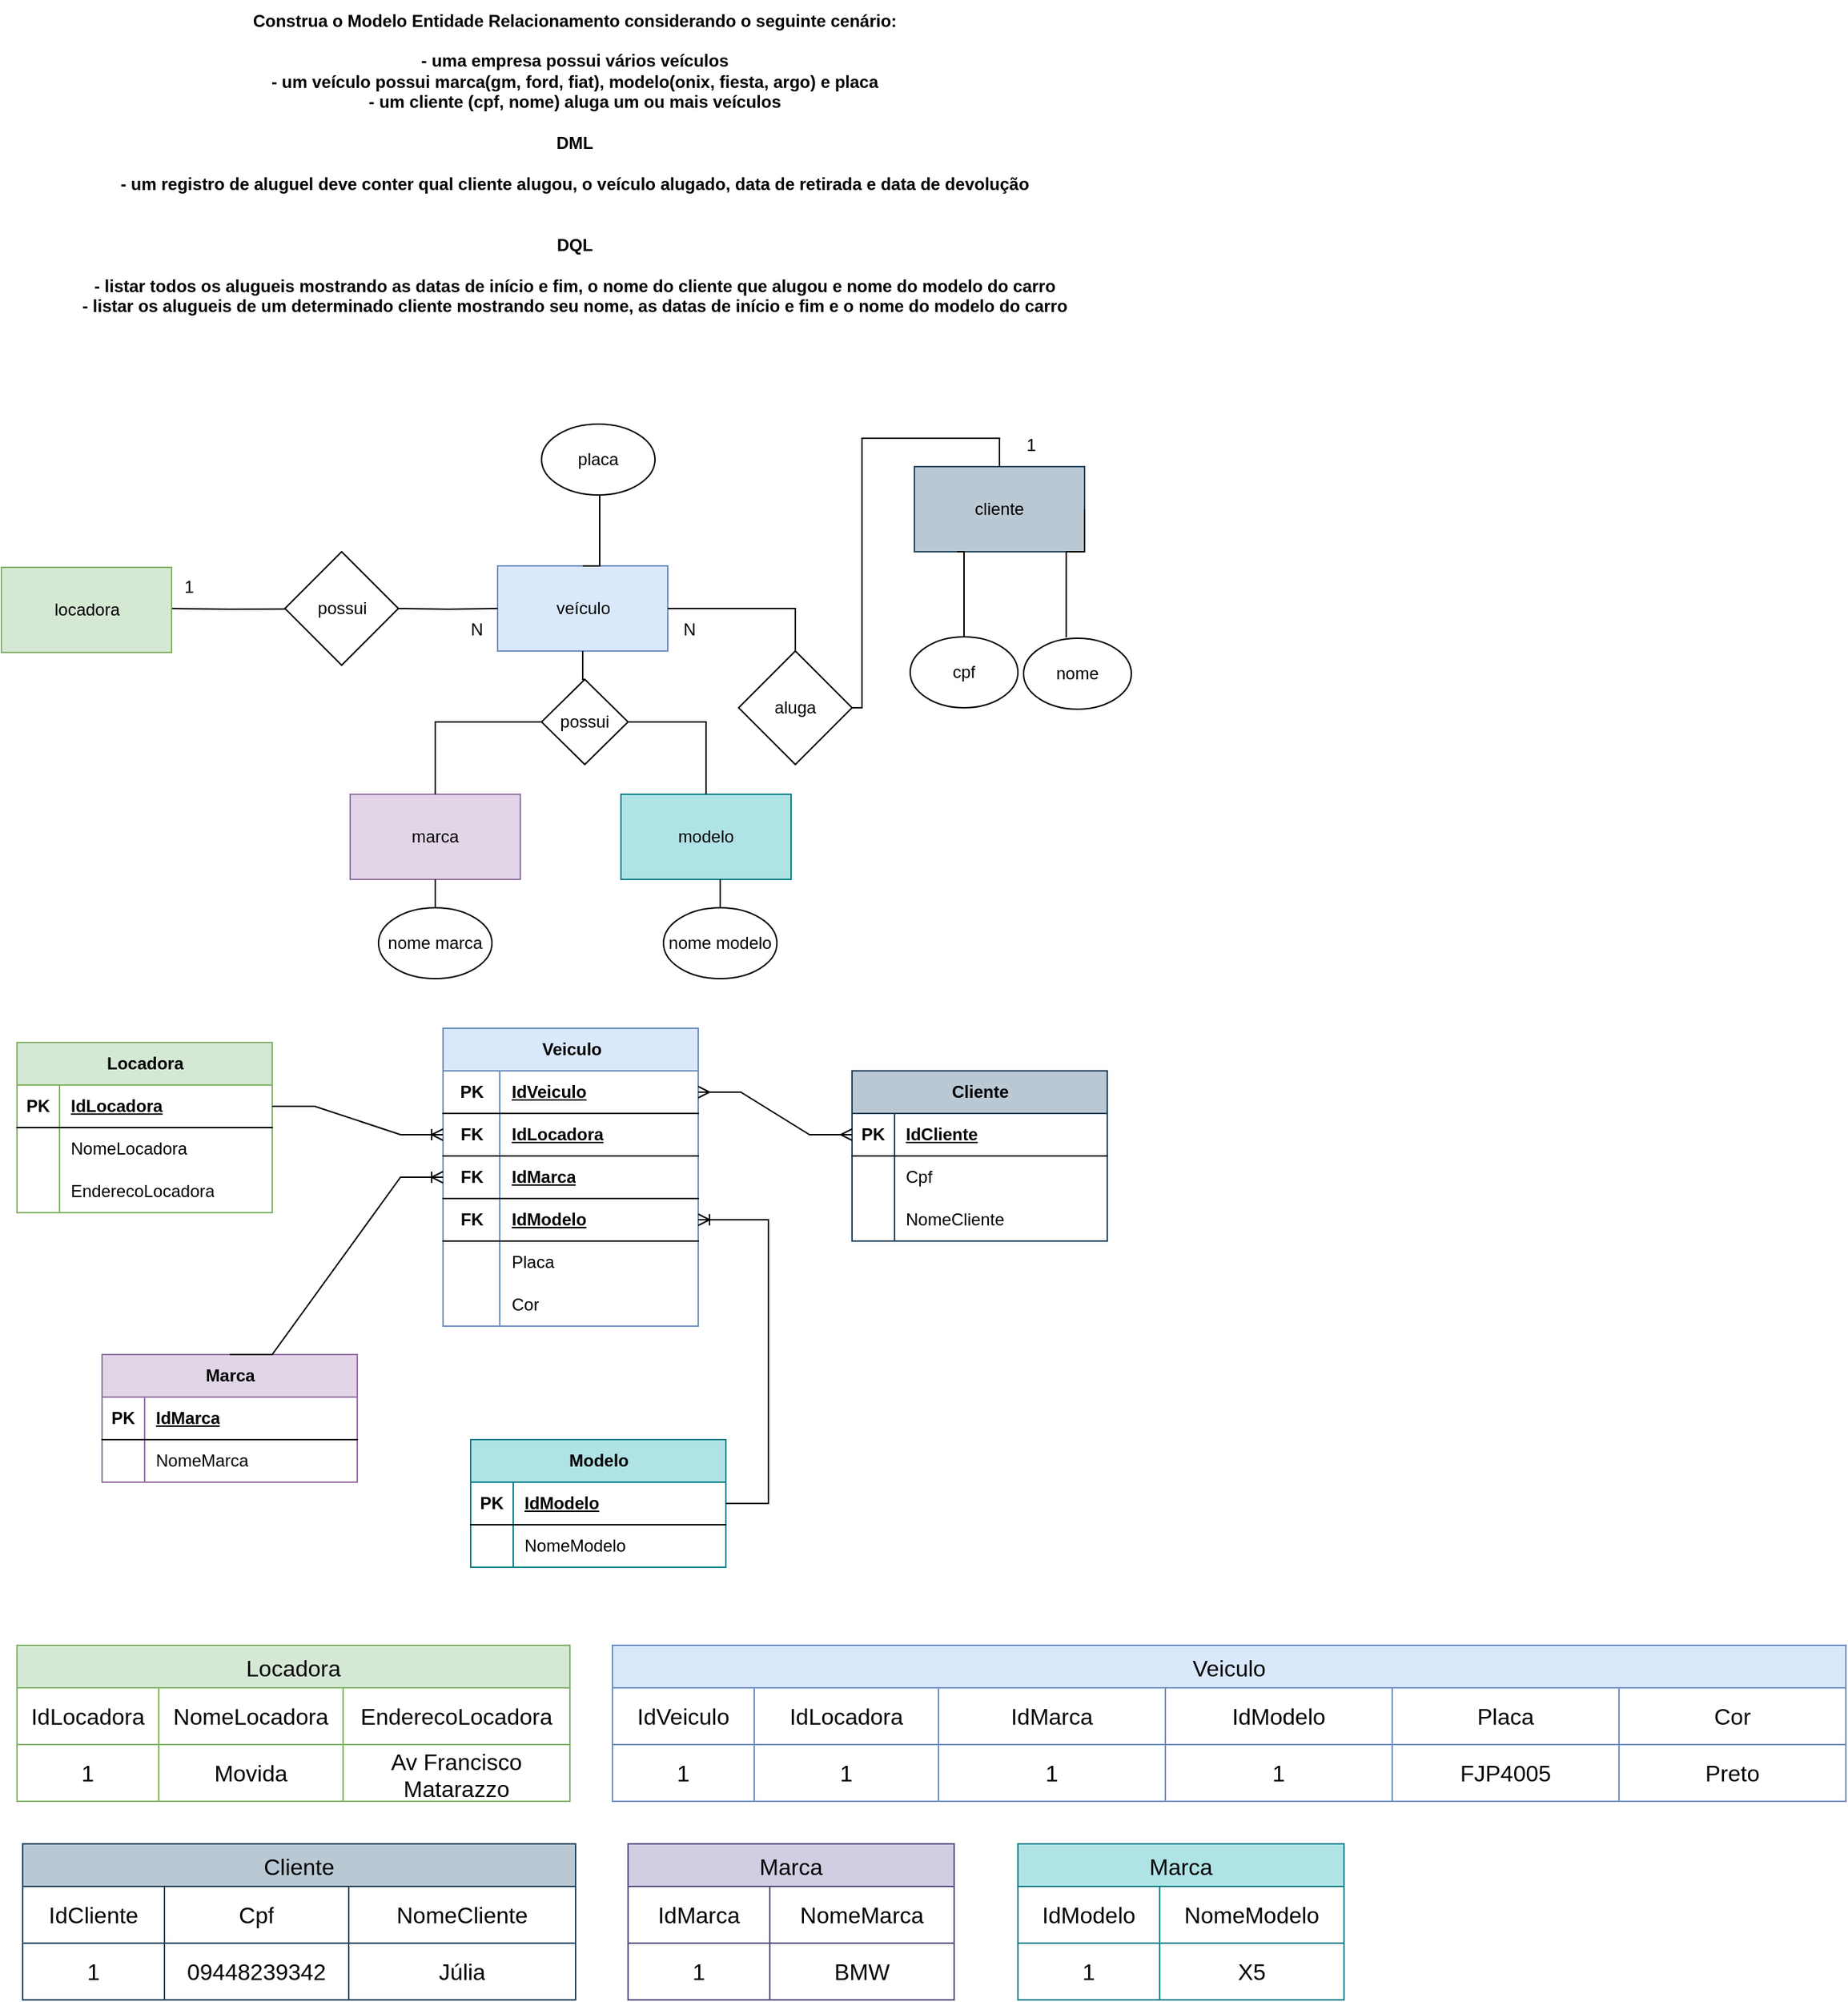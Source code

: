 <mxfile version="21.6.5" type="device">
  <diagram name="Página-1" id="32gP1rwj8Ow81AT_pFUl">
    <mxGraphModel dx="3000" dy="1751" grid="1" gridSize="10" guides="1" tooltips="1" connect="1" arrows="1" fold="1" page="1" pageScale="1" pageWidth="827" pageHeight="1169" math="0" shadow="0">
      <root>
        <mxCell id="0" />
        <mxCell id="1" parent="0" />
        <mxCell id="RTwn7rUxL_76YXAE0_zD-1" value="&lt;div&gt;&lt;b&gt;Construa o Modelo Entidade Relacionamento considerando o seguinte cenário:&lt;/b&gt;&lt;/div&gt;&lt;div&gt;&lt;b&gt;&lt;br&gt;&lt;/b&gt;&lt;/div&gt;&lt;div&gt;&lt;b&gt;- uma empresa possui vários veículos&lt;/b&gt;&lt;/div&gt;&lt;div&gt;&lt;b&gt;- um veículo possui marca(gm, ford, fiat), modelo(onix, fiesta, argo) e placa&lt;/b&gt;&lt;/div&gt;&lt;div&gt;&lt;b&gt;- um cliente (cpf, nome) aluga um ou mais veículos&lt;/b&gt;&lt;/div&gt;&lt;div&gt;&lt;b&gt;&lt;br&gt;&lt;/b&gt;&lt;/div&gt;&lt;div&gt;&lt;b&gt;DML&lt;/b&gt;&lt;/div&gt;&lt;div&gt;&lt;b&gt;&lt;br&gt;&lt;/b&gt;&lt;/div&gt;&lt;div&gt;&lt;b&gt;- um registro de aluguel deve conter qual cliente alugou, o veículo alugado, data de retirada e data de devolução&lt;/b&gt;&lt;/div&gt;&lt;div&gt;&lt;b&gt;&lt;br&gt;&lt;/b&gt;&lt;/div&gt;&lt;div&gt;&lt;b&gt;&lt;br&gt;&lt;/b&gt;&lt;/div&gt;&lt;div&gt;&lt;b&gt;DQL&lt;/b&gt;&lt;/div&gt;&lt;div&gt;&lt;b&gt;&lt;br&gt;&lt;/b&gt;&lt;/div&gt;&lt;div&gt;&lt;b&gt;- listar todos os alugueis mostrando as datas de início e fim, o nome do cliente que alugou e nome do modelo do carro&lt;/b&gt;&lt;/div&gt;&lt;div&gt;&lt;b&gt;- listar os alugueis de um determinado cliente mostrando seu nome, as datas de início e fim e o nome do modelo do carro&lt;/b&gt;&lt;/div&gt;" style="text;html=1;align=center;verticalAlign=middle;resizable=0;points=[];autosize=1;strokeColor=none;fillColor=none;" parent="1" vertex="1">
          <mxGeometry x="53" y="25" width="720" height="230" as="geometry" />
        </mxCell>
        <mxCell id="RTwn7rUxL_76YXAE0_zD-7" value="" style="group;fillColor=#1ba1e2;fontColor=#ffffff;strokeColor=#006EAF;" parent="1" vertex="1" connectable="0">
          <mxGeometry x="9" y="425" width="120" height="60" as="geometry" />
        </mxCell>
        <mxCell id="RTwn7rUxL_76YXAE0_zD-19" style="edgeStyle=orthogonalEdgeStyle;rounded=0;orthogonalLoop=1;jettySize=auto;html=1;exitX=1;exitY=0.5;exitDx=0;exitDy=0;endArrow=none;endFill=0;" parent="RTwn7rUxL_76YXAE0_zD-7" edge="1">
          <mxGeometry relative="1" as="geometry">
            <mxPoint x="200" y="29.353" as="targetPoint" />
            <mxPoint x="120" y="29.0" as="sourcePoint" />
          </mxGeometry>
        </mxCell>
        <mxCell id="RTwn7rUxL_76YXAE0_zD-2" value="" style="rounded=0;whiteSpace=wrap;html=1;fillColor=#d5e8d4;strokeColor=#82b366;" parent="RTwn7rUxL_76YXAE0_zD-7" vertex="1">
          <mxGeometry width="120" height="60" as="geometry" />
        </mxCell>
        <mxCell id="RTwn7rUxL_76YXAE0_zD-3" value="locadora" style="text;html=1;align=center;verticalAlign=middle;resizable=0;points=[];autosize=1;strokeColor=none;fillColor=none;" parent="RTwn7rUxL_76YXAE0_zD-7" vertex="1">
          <mxGeometry x="25" y="15" width="70" height="30" as="geometry" />
        </mxCell>
        <mxCell id="RTwn7rUxL_76YXAE0_zD-8" value="" style="group" parent="1" vertex="1" connectable="0">
          <mxGeometry x="209" y="414" width="80" height="80" as="geometry" />
        </mxCell>
        <mxCell id="RTwn7rUxL_76YXAE0_zD-5" value="" style="rhombus;whiteSpace=wrap;html=1;" parent="RTwn7rUxL_76YXAE0_zD-8" vertex="1">
          <mxGeometry width="80" height="80" as="geometry" />
        </mxCell>
        <mxCell id="RTwn7rUxL_76YXAE0_zD-6" value="possui" style="text;html=1;align=center;verticalAlign=middle;resizable=0;points=[];autosize=1;strokeColor=none;fillColor=none;" parent="RTwn7rUxL_76YXAE0_zD-8" vertex="1">
          <mxGeometry x="10" y="25" width="60" height="30" as="geometry" />
        </mxCell>
        <mxCell id="RTwn7rUxL_76YXAE0_zD-11" value="" style="group;fillColor=#dae8fc;strokeColor=#6c8ebf;" parent="1" vertex="1" connectable="0">
          <mxGeometry x="359" y="424" width="120" height="60" as="geometry" />
        </mxCell>
        <mxCell id="RTwn7rUxL_76YXAE0_zD-9" value="" style="rounded=0;whiteSpace=wrap;html=1;fillColor=#dae8fc;strokeColor=#6c8ebf;" parent="RTwn7rUxL_76YXAE0_zD-11" vertex="1">
          <mxGeometry width="120" height="60" as="geometry" />
        </mxCell>
        <mxCell id="RTwn7rUxL_76YXAE0_zD-10" value="veículo" style="text;html=1;align=center;verticalAlign=middle;resizable=0;points=[];autosize=1;strokeColor=none;fillColor=none;" parent="RTwn7rUxL_76YXAE0_zD-11" vertex="1">
          <mxGeometry x="30" y="15" width="60" height="30" as="geometry" />
        </mxCell>
        <mxCell id="RTwn7rUxL_76YXAE0_zD-14" value="placa" style="ellipse;whiteSpace=wrap;html=1;" parent="1" vertex="1">
          <mxGeometry x="390" y="324" width="80" height="50" as="geometry" />
        </mxCell>
        <mxCell id="RTwn7rUxL_76YXAE0_zD-17" style="edgeStyle=orthogonalEdgeStyle;rounded=0;orthogonalLoop=1;jettySize=auto;html=1;entryX=0.5;entryY=1;entryDx=0;entryDy=0;endArrow=none;endFill=0;" parent="1" edge="1">
          <mxGeometry relative="1" as="geometry">
            <mxPoint x="419" y="424" as="sourcePoint" />
            <Array as="points">
              <mxPoint x="419" y="424" />
              <mxPoint x="431" y="424" />
            </Array>
            <mxPoint x="431" y="374" as="targetPoint" />
          </mxGeometry>
        </mxCell>
        <mxCell id="RTwn7rUxL_76YXAE0_zD-20" style="edgeStyle=orthogonalEdgeStyle;rounded=0;orthogonalLoop=1;jettySize=auto;html=1;entryX=0;entryY=0.5;entryDx=0;entryDy=0;endArrow=none;endFill=0;" parent="1" target="RTwn7rUxL_76YXAE0_zD-9" edge="1">
          <mxGeometry relative="1" as="geometry">
            <mxPoint x="289" y="454" as="sourcePoint" />
          </mxGeometry>
        </mxCell>
        <mxCell id="RTwn7rUxL_76YXAE0_zD-30" style="edgeStyle=orthogonalEdgeStyle;rounded=0;orthogonalLoop=1;jettySize=auto;html=1;exitX=0.5;exitY=0;exitDx=0;exitDy=0;entryX=1;entryY=0.5;entryDx=0;entryDy=0;endArrow=none;endFill=0;" parent="1" source="RTwn7rUxL_76YXAE0_zD-24" target="RTwn7rUxL_76YXAE0_zD-25" edge="1">
          <mxGeometry relative="1" as="geometry">
            <Array as="points">
              <mxPoint x="713" y="334" />
              <mxPoint x="616" y="334" />
              <mxPoint x="616" y="524" />
            </Array>
          </mxGeometry>
        </mxCell>
        <mxCell id="RTwn7rUxL_76YXAE0_zD-24" value="cliente" style="rounded=0;whiteSpace=wrap;html=1;fillColor=#bac8d3;strokeColor=#23445d;" parent="1" vertex="1">
          <mxGeometry x="653" y="354" width="120" height="60" as="geometry" />
        </mxCell>
        <mxCell id="RTwn7rUxL_76YXAE0_zD-31" style="edgeStyle=orthogonalEdgeStyle;rounded=0;orthogonalLoop=1;jettySize=auto;html=1;entryX=1;entryY=0.5;entryDx=0;entryDy=0;endArrow=none;endFill=0;" parent="1" source="RTwn7rUxL_76YXAE0_zD-25" target="RTwn7rUxL_76YXAE0_zD-9" edge="1">
          <mxGeometry relative="1" as="geometry">
            <Array as="points">
              <mxPoint x="569" y="454" />
            </Array>
          </mxGeometry>
        </mxCell>
        <mxCell id="RTwn7rUxL_76YXAE0_zD-25" value="aluga" style="rhombus;whiteSpace=wrap;html=1;" parent="1" vertex="1">
          <mxGeometry x="529" y="484" width="80" height="80" as="geometry" />
        </mxCell>
        <mxCell id="RTwn7rUxL_76YXAE0_zD-28" style="edgeStyle=orthogonalEdgeStyle;rounded=0;orthogonalLoop=1;jettySize=auto;html=1;exitX=0.5;exitY=0;exitDx=0;exitDy=0;entryX=0.25;entryY=1;entryDx=0;entryDy=0;endArrow=none;endFill=0;" parent="1" source="RTwn7rUxL_76YXAE0_zD-26" target="RTwn7rUxL_76YXAE0_zD-24" edge="1">
          <mxGeometry relative="1" as="geometry">
            <Array as="points">
              <mxPoint x="688" y="414" />
            </Array>
          </mxGeometry>
        </mxCell>
        <mxCell id="RTwn7rUxL_76YXAE0_zD-26" value="cpf" style="ellipse;whiteSpace=wrap;html=1;" parent="1" vertex="1">
          <mxGeometry x="650" y="474" width="76" height="50" as="geometry" />
        </mxCell>
        <mxCell id="RTwn7rUxL_76YXAE0_zD-29" style="edgeStyle=orthogonalEdgeStyle;rounded=0;orthogonalLoop=1;jettySize=auto;html=1;entryX=1;entryY=0.5;entryDx=0;entryDy=0;endArrow=none;endFill=0;" parent="1" target="RTwn7rUxL_76YXAE0_zD-24" edge="1">
          <mxGeometry relative="1" as="geometry">
            <Array as="points">
              <mxPoint x="760" y="414" />
              <mxPoint x="773" y="414" />
            </Array>
            <mxPoint x="760.091" y="474.547" as="sourcePoint" />
          </mxGeometry>
        </mxCell>
        <mxCell id="RTwn7rUxL_76YXAE0_zD-27" value="nome" style="ellipse;whiteSpace=wrap;html=1;" parent="1" vertex="1">
          <mxGeometry x="730" y="475" width="76" height="50" as="geometry" />
        </mxCell>
        <mxCell id="RTwn7rUxL_76YXAE0_zD-32" value="1" style="text;html=1;align=center;verticalAlign=middle;resizable=0;points=[];autosize=1;strokeColor=none;fillColor=none;" parent="1" vertex="1">
          <mxGeometry x="126" y="424" width="30" height="30" as="geometry" />
        </mxCell>
        <mxCell id="RTwn7rUxL_76YXAE0_zD-33" value="N" style="text;html=1;align=center;verticalAlign=middle;resizable=0;points=[];autosize=1;strokeColor=none;fillColor=none;" parent="1" vertex="1">
          <mxGeometry x="329" y="454" width="30" height="30" as="geometry" />
        </mxCell>
        <mxCell id="RTwn7rUxL_76YXAE0_zD-34" value="N" style="text;html=1;align=center;verticalAlign=middle;resizable=0;points=[];autosize=1;strokeColor=none;fillColor=none;" parent="1" vertex="1">
          <mxGeometry x="479" y="454" width="30" height="30" as="geometry" />
        </mxCell>
        <mxCell id="RTwn7rUxL_76YXAE0_zD-35" value="1" style="text;html=1;align=center;verticalAlign=middle;resizable=0;points=[];autosize=1;strokeColor=none;fillColor=none;" parent="1" vertex="1">
          <mxGeometry x="720" y="324" width="30" height="30" as="geometry" />
        </mxCell>
        <mxCell id="YasK0nrGq2vCX-96jS8V-7" value="" style="group" parent="1" vertex="1" connectable="0">
          <mxGeometry x="255" y="585" width="311" height="130" as="geometry" />
        </mxCell>
        <mxCell id="YasK0nrGq2vCX-96jS8V-1" value="marca" style="rounded=0;whiteSpace=wrap;html=1;fillColor=#e1d5e7;strokeColor=#9673a6;" parent="YasK0nrGq2vCX-96jS8V-7" vertex="1">
          <mxGeometry width="120" height="60" as="geometry" />
        </mxCell>
        <mxCell id="YasK0nrGq2vCX-96jS8V-2" value="modelo" style="rounded=0;whiteSpace=wrap;html=1;fillColor=#b0e3e6;strokeColor=#0e8088;" parent="YasK0nrGq2vCX-96jS8V-7" vertex="1">
          <mxGeometry x="191" width="120" height="60" as="geometry" />
        </mxCell>
        <mxCell id="YasK0nrGq2vCX-96jS8V-5" style="edgeStyle=orthogonalEdgeStyle;rounded=0;orthogonalLoop=1;jettySize=auto;html=1;exitX=0.5;exitY=0;exitDx=0;exitDy=0;entryX=0.5;entryY=1;entryDx=0;entryDy=0;endArrow=none;endFill=0;" parent="YasK0nrGq2vCX-96jS8V-7" source="YasK0nrGq2vCX-96jS8V-3" target="YasK0nrGq2vCX-96jS8V-1" edge="1">
          <mxGeometry relative="1" as="geometry" />
        </mxCell>
        <mxCell id="YasK0nrGq2vCX-96jS8V-3" value="nome marca" style="ellipse;whiteSpace=wrap;html=1;" parent="YasK0nrGq2vCX-96jS8V-7" vertex="1">
          <mxGeometry x="20" y="80" width="80" height="50" as="geometry" />
        </mxCell>
        <mxCell id="YasK0nrGq2vCX-96jS8V-6" style="edgeStyle=orthogonalEdgeStyle;rounded=0;orthogonalLoop=1;jettySize=auto;html=1;exitX=0.5;exitY=0;exitDx=0;exitDy=0;endArrow=none;endFill=0;" parent="YasK0nrGq2vCX-96jS8V-7" source="YasK0nrGq2vCX-96jS8V-4" edge="1">
          <mxGeometry relative="1" as="geometry">
            <mxPoint x="261" y="60" as="targetPoint" />
          </mxGeometry>
        </mxCell>
        <mxCell id="YasK0nrGq2vCX-96jS8V-4" value="nome modelo" style="ellipse;whiteSpace=wrap;html=1;" parent="YasK0nrGq2vCX-96jS8V-7" vertex="1">
          <mxGeometry x="221" y="80" width="80" height="50" as="geometry" />
        </mxCell>
        <mxCell id="YasK0nrGq2vCX-96jS8V-11" style="edgeStyle=orthogonalEdgeStyle;rounded=0;orthogonalLoop=1;jettySize=auto;html=1;exitX=0.5;exitY=0;exitDx=0;exitDy=0;entryX=0.5;entryY=1;entryDx=0;entryDy=0;endArrow=none;endFill=0;" parent="1" source="YasK0nrGq2vCX-96jS8V-8" target="RTwn7rUxL_76YXAE0_zD-9" edge="1">
          <mxGeometry relative="1" as="geometry" />
        </mxCell>
        <mxCell id="YasK0nrGq2vCX-96jS8V-8" value="possui" style="rhombus;whiteSpace=wrap;html=1;" parent="1" vertex="1">
          <mxGeometry x="390" y="504" width="61" height="60" as="geometry" />
        </mxCell>
        <mxCell id="YasK0nrGq2vCX-96jS8V-9" style="edgeStyle=orthogonalEdgeStyle;rounded=0;orthogonalLoop=1;jettySize=auto;html=1;exitX=0.5;exitY=0;exitDx=0;exitDy=0;entryX=0;entryY=0.5;entryDx=0;entryDy=0;endArrow=none;endFill=0;" parent="1" source="YasK0nrGq2vCX-96jS8V-1" target="YasK0nrGq2vCX-96jS8V-8" edge="1">
          <mxGeometry relative="1" as="geometry" />
        </mxCell>
        <mxCell id="YasK0nrGq2vCX-96jS8V-10" style="edgeStyle=orthogonalEdgeStyle;rounded=0;orthogonalLoop=1;jettySize=auto;html=1;exitX=0.5;exitY=0;exitDx=0;exitDy=0;entryX=1;entryY=0.5;entryDx=0;entryDy=0;endArrow=none;endFill=0;" parent="1" source="YasK0nrGq2vCX-96jS8V-2" target="YasK0nrGq2vCX-96jS8V-8" edge="1">
          <mxGeometry relative="1" as="geometry" />
        </mxCell>
        <mxCell id="r-pdSJjvlhiGzhGmr560-27" value="Locadora" style="shape=table;startSize=30;container=1;collapsible=1;childLayout=tableLayout;fixedRows=1;rowLines=0;fontStyle=1;align=center;resizeLast=1;html=1;fillColor=#d5e8d4;strokeColor=#82b366;" parent="1" vertex="1">
          <mxGeometry x="20" y="760" width="180" height="120" as="geometry" />
        </mxCell>
        <mxCell id="r-pdSJjvlhiGzhGmr560-28" value="" style="shape=tableRow;horizontal=0;startSize=0;swimlaneHead=0;swimlaneBody=0;fillColor=none;collapsible=0;dropTarget=0;points=[[0,0.5],[1,0.5]];portConstraint=eastwest;top=0;left=0;right=0;bottom=1;" parent="r-pdSJjvlhiGzhGmr560-27" vertex="1">
          <mxGeometry y="30" width="180" height="30" as="geometry" />
        </mxCell>
        <mxCell id="r-pdSJjvlhiGzhGmr560-29" value="PK" style="shape=partialRectangle;connectable=0;fillColor=none;top=0;left=0;bottom=0;right=0;fontStyle=1;overflow=hidden;whiteSpace=wrap;html=1;" parent="r-pdSJjvlhiGzhGmr560-28" vertex="1">
          <mxGeometry width="30" height="30" as="geometry">
            <mxRectangle width="30" height="30" as="alternateBounds" />
          </mxGeometry>
        </mxCell>
        <mxCell id="r-pdSJjvlhiGzhGmr560-30" value="IdLocadora" style="shape=partialRectangle;connectable=0;fillColor=none;top=0;left=0;bottom=0;right=0;align=left;spacingLeft=6;fontStyle=5;overflow=hidden;whiteSpace=wrap;html=1;" parent="r-pdSJjvlhiGzhGmr560-28" vertex="1">
          <mxGeometry x="30" width="150" height="30" as="geometry">
            <mxRectangle width="150" height="30" as="alternateBounds" />
          </mxGeometry>
        </mxCell>
        <mxCell id="r-pdSJjvlhiGzhGmr560-31" value="" style="shape=tableRow;horizontal=0;startSize=0;swimlaneHead=0;swimlaneBody=0;fillColor=none;collapsible=0;dropTarget=0;points=[[0,0.5],[1,0.5]];portConstraint=eastwest;top=0;left=0;right=0;bottom=0;" parent="r-pdSJjvlhiGzhGmr560-27" vertex="1">
          <mxGeometry y="60" width="180" height="30" as="geometry" />
        </mxCell>
        <mxCell id="r-pdSJjvlhiGzhGmr560-32" value="" style="shape=partialRectangle;connectable=0;fillColor=none;top=0;left=0;bottom=0;right=0;editable=1;overflow=hidden;whiteSpace=wrap;html=1;" parent="r-pdSJjvlhiGzhGmr560-31" vertex="1">
          <mxGeometry width="30" height="30" as="geometry">
            <mxRectangle width="30" height="30" as="alternateBounds" />
          </mxGeometry>
        </mxCell>
        <mxCell id="r-pdSJjvlhiGzhGmr560-33" value="NomeLocadora" style="shape=partialRectangle;connectable=0;fillColor=none;top=0;left=0;bottom=0;right=0;align=left;spacingLeft=6;overflow=hidden;whiteSpace=wrap;html=1;" parent="r-pdSJjvlhiGzhGmr560-31" vertex="1">
          <mxGeometry x="30" width="150" height="30" as="geometry">
            <mxRectangle width="150" height="30" as="alternateBounds" />
          </mxGeometry>
        </mxCell>
        <mxCell id="r-pdSJjvlhiGzhGmr560-34" value="" style="shape=tableRow;horizontal=0;startSize=0;swimlaneHead=0;swimlaneBody=0;fillColor=none;collapsible=0;dropTarget=0;points=[[0,0.5],[1,0.5]];portConstraint=eastwest;top=0;left=0;right=0;bottom=0;" parent="r-pdSJjvlhiGzhGmr560-27" vertex="1">
          <mxGeometry y="90" width="180" height="30" as="geometry" />
        </mxCell>
        <mxCell id="r-pdSJjvlhiGzhGmr560-35" value="" style="shape=partialRectangle;connectable=0;fillColor=none;top=0;left=0;bottom=0;right=0;editable=1;overflow=hidden;whiteSpace=wrap;html=1;" parent="r-pdSJjvlhiGzhGmr560-34" vertex="1">
          <mxGeometry width="30" height="30" as="geometry">
            <mxRectangle width="30" height="30" as="alternateBounds" />
          </mxGeometry>
        </mxCell>
        <mxCell id="r-pdSJjvlhiGzhGmr560-36" value="EnderecoLocadora" style="shape=partialRectangle;connectable=0;fillColor=none;top=0;left=0;bottom=0;right=0;align=left;spacingLeft=6;overflow=hidden;whiteSpace=wrap;html=1;" parent="r-pdSJjvlhiGzhGmr560-34" vertex="1">
          <mxGeometry x="30" width="150" height="30" as="geometry">
            <mxRectangle width="150" height="30" as="alternateBounds" />
          </mxGeometry>
        </mxCell>
        <mxCell id="r-pdSJjvlhiGzhGmr560-40" value="Veiculo" style="shape=table;startSize=30;container=1;collapsible=1;childLayout=tableLayout;fixedRows=1;rowLines=0;fontStyle=1;align=center;resizeLast=1;html=1;fillColor=#dae8fc;strokeColor=#6c8ebf;" parent="1" vertex="1">
          <mxGeometry x="320.5" y="750" width="180" height="210" as="geometry" />
        </mxCell>
        <mxCell id="r-pdSJjvlhiGzhGmr560-41" value="" style="shape=tableRow;horizontal=0;startSize=0;swimlaneHead=0;swimlaneBody=0;fillColor=none;collapsible=0;dropTarget=0;points=[[0,0.5],[1,0.5]];portConstraint=eastwest;top=0;left=0;right=0;bottom=1;" parent="r-pdSJjvlhiGzhGmr560-40" vertex="1">
          <mxGeometry y="30" width="180" height="30" as="geometry" />
        </mxCell>
        <mxCell id="r-pdSJjvlhiGzhGmr560-42" value="PK" style="shape=partialRectangle;connectable=0;fillColor=none;top=0;left=0;bottom=0;right=0;fontStyle=1;overflow=hidden;whiteSpace=wrap;html=1;" parent="r-pdSJjvlhiGzhGmr560-41" vertex="1">
          <mxGeometry width="40" height="30" as="geometry">
            <mxRectangle width="40" height="30" as="alternateBounds" />
          </mxGeometry>
        </mxCell>
        <mxCell id="r-pdSJjvlhiGzhGmr560-43" value="IdVeiculo" style="shape=partialRectangle;connectable=0;fillColor=none;top=0;left=0;bottom=0;right=0;align=left;spacingLeft=6;fontStyle=5;overflow=hidden;whiteSpace=wrap;html=1;" parent="r-pdSJjvlhiGzhGmr560-41" vertex="1">
          <mxGeometry x="40" width="140" height="30" as="geometry">
            <mxRectangle width="140" height="30" as="alternateBounds" />
          </mxGeometry>
        </mxCell>
        <mxCell id="r-pdSJjvlhiGzhGmr560-57" style="shape=tableRow;horizontal=0;startSize=0;swimlaneHead=0;swimlaneBody=0;fillColor=none;collapsible=0;dropTarget=0;points=[[0,0.5],[1,0.5]];portConstraint=eastwest;top=0;left=0;right=0;bottom=1;" parent="r-pdSJjvlhiGzhGmr560-40" vertex="1">
          <mxGeometry y="60" width="180" height="30" as="geometry" />
        </mxCell>
        <mxCell id="r-pdSJjvlhiGzhGmr560-58" value="FK" style="shape=partialRectangle;connectable=0;fillColor=none;top=0;left=0;bottom=0;right=0;fontStyle=1;overflow=hidden;whiteSpace=wrap;html=1;" parent="r-pdSJjvlhiGzhGmr560-57" vertex="1">
          <mxGeometry width="40" height="30" as="geometry">
            <mxRectangle width="40" height="30" as="alternateBounds" />
          </mxGeometry>
        </mxCell>
        <mxCell id="r-pdSJjvlhiGzhGmr560-59" value="IdLocadora" style="shape=partialRectangle;connectable=0;fillColor=none;top=0;left=0;bottom=0;right=0;align=left;spacingLeft=6;fontStyle=5;overflow=hidden;whiteSpace=wrap;html=1;" parent="r-pdSJjvlhiGzhGmr560-57" vertex="1">
          <mxGeometry x="40" width="140" height="30" as="geometry">
            <mxRectangle width="140" height="30" as="alternateBounds" />
          </mxGeometry>
        </mxCell>
        <mxCell id="r-pdSJjvlhiGzhGmr560-105" style="shape=tableRow;horizontal=0;startSize=0;swimlaneHead=0;swimlaneBody=0;fillColor=none;collapsible=0;dropTarget=0;points=[[0,0.5],[1,0.5]];portConstraint=eastwest;top=0;left=0;right=0;bottom=1;" parent="r-pdSJjvlhiGzhGmr560-40" vertex="1">
          <mxGeometry y="90" width="180" height="30" as="geometry" />
        </mxCell>
        <mxCell id="r-pdSJjvlhiGzhGmr560-106" value="FK" style="shape=partialRectangle;connectable=0;fillColor=none;top=0;left=0;bottom=0;right=0;fontStyle=1;overflow=hidden;whiteSpace=wrap;html=1;" parent="r-pdSJjvlhiGzhGmr560-105" vertex="1">
          <mxGeometry width="40" height="30" as="geometry">
            <mxRectangle width="40" height="30" as="alternateBounds" />
          </mxGeometry>
        </mxCell>
        <mxCell id="r-pdSJjvlhiGzhGmr560-107" value="IdMarca" style="shape=partialRectangle;connectable=0;fillColor=none;top=0;left=0;bottom=0;right=0;align=left;spacingLeft=6;fontStyle=5;overflow=hidden;whiteSpace=wrap;html=1;" parent="r-pdSJjvlhiGzhGmr560-105" vertex="1">
          <mxGeometry x="40" width="140" height="30" as="geometry">
            <mxRectangle width="140" height="30" as="alternateBounds" />
          </mxGeometry>
        </mxCell>
        <mxCell id="r-pdSJjvlhiGzhGmr560-84" style="shape=tableRow;horizontal=0;startSize=0;swimlaneHead=0;swimlaneBody=0;fillColor=none;collapsible=0;dropTarget=0;points=[[0,0.5],[1,0.5]];portConstraint=eastwest;top=0;left=0;right=0;bottom=1;" parent="r-pdSJjvlhiGzhGmr560-40" vertex="1">
          <mxGeometry y="120" width="180" height="30" as="geometry" />
        </mxCell>
        <mxCell id="r-pdSJjvlhiGzhGmr560-85" value="FK" style="shape=partialRectangle;connectable=0;fillColor=none;top=0;left=0;bottom=0;right=0;fontStyle=1;overflow=hidden;whiteSpace=wrap;html=1;" parent="r-pdSJjvlhiGzhGmr560-84" vertex="1">
          <mxGeometry width="40" height="30" as="geometry">
            <mxRectangle width="40" height="30" as="alternateBounds" />
          </mxGeometry>
        </mxCell>
        <mxCell id="r-pdSJjvlhiGzhGmr560-86" value="IdModelo" style="shape=partialRectangle;connectable=0;fillColor=none;top=0;left=0;bottom=0;right=0;align=left;spacingLeft=6;fontStyle=5;overflow=hidden;whiteSpace=wrap;html=1;" parent="r-pdSJjvlhiGzhGmr560-84" vertex="1">
          <mxGeometry x="40" width="140" height="30" as="geometry">
            <mxRectangle width="140" height="30" as="alternateBounds" />
          </mxGeometry>
        </mxCell>
        <mxCell id="r-pdSJjvlhiGzhGmr560-44" value="" style="shape=tableRow;horizontal=0;startSize=0;swimlaneHead=0;swimlaneBody=0;fillColor=none;collapsible=0;dropTarget=0;points=[[0,0.5],[1,0.5]];portConstraint=eastwest;top=0;left=0;right=0;bottom=0;" parent="r-pdSJjvlhiGzhGmr560-40" vertex="1">
          <mxGeometry y="150" width="180" height="30" as="geometry" />
        </mxCell>
        <mxCell id="r-pdSJjvlhiGzhGmr560-45" value="" style="shape=partialRectangle;connectable=0;fillColor=none;top=0;left=0;bottom=0;right=0;editable=1;overflow=hidden;whiteSpace=wrap;html=1;" parent="r-pdSJjvlhiGzhGmr560-44" vertex="1">
          <mxGeometry width="40" height="30" as="geometry">
            <mxRectangle width="40" height="30" as="alternateBounds" />
          </mxGeometry>
        </mxCell>
        <mxCell id="r-pdSJjvlhiGzhGmr560-46" value="Placa" style="shape=partialRectangle;connectable=0;fillColor=none;top=0;left=0;bottom=0;right=0;align=left;spacingLeft=6;overflow=hidden;whiteSpace=wrap;html=1;" parent="r-pdSJjvlhiGzhGmr560-44" vertex="1">
          <mxGeometry x="40" width="140" height="30" as="geometry">
            <mxRectangle width="140" height="30" as="alternateBounds" />
          </mxGeometry>
        </mxCell>
        <mxCell id="r-pdSJjvlhiGzhGmr560-47" value="" style="shape=tableRow;horizontal=0;startSize=0;swimlaneHead=0;swimlaneBody=0;fillColor=none;collapsible=0;dropTarget=0;points=[[0,0.5],[1,0.5]];portConstraint=eastwest;top=0;left=0;right=0;bottom=0;" parent="r-pdSJjvlhiGzhGmr560-40" vertex="1">
          <mxGeometry y="180" width="180" height="30" as="geometry" />
        </mxCell>
        <mxCell id="r-pdSJjvlhiGzhGmr560-48" value="" style="shape=partialRectangle;connectable=0;fillColor=none;top=0;left=0;bottom=0;right=0;editable=1;overflow=hidden;whiteSpace=wrap;html=1;" parent="r-pdSJjvlhiGzhGmr560-47" vertex="1">
          <mxGeometry width="40" height="30" as="geometry">
            <mxRectangle width="40" height="30" as="alternateBounds" />
          </mxGeometry>
        </mxCell>
        <mxCell id="r-pdSJjvlhiGzhGmr560-49" value="Cor" style="shape=partialRectangle;connectable=0;fillColor=none;top=0;left=0;bottom=0;right=0;align=left;spacingLeft=6;overflow=hidden;whiteSpace=wrap;html=1;" parent="r-pdSJjvlhiGzhGmr560-47" vertex="1">
          <mxGeometry x="40" width="140" height="30" as="geometry">
            <mxRectangle width="140" height="30" as="alternateBounds" />
          </mxGeometry>
        </mxCell>
        <mxCell id="r-pdSJjvlhiGzhGmr560-64" value="Marca" style="shape=table;startSize=30;container=1;collapsible=1;childLayout=tableLayout;fixedRows=1;rowLines=0;fontStyle=1;align=center;resizeLast=1;html=1;fillColor=#e1d5e7;strokeColor=#9673a6;" parent="1" vertex="1">
          <mxGeometry x="80" y="980" width="180" height="90" as="geometry" />
        </mxCell>
        <mxCell id="r-pdSJjvlhiGzhGmr560-65" value="" style="shape=tableRow;horizontal=0;startSize=0;swimlaneHead=0;swimlaneBody=0;fillColor=none;collapsible=0;dropTarget=0;points=[[0,0.5],[1,0.5]];portConstraint=eastwest;top=0;left=0;right=0;bottom=1;" parent="r-pdSJjvlhiGzhGmr560-64" vertex="1">
          <mxGeometry y="30" width="180" height="30" as="geometry" />
        </mxCell>
        <mxCell id="r-pdSJjvlhiGzhGmr560-66" value="PK" style="shape=partialRectangle;connectable=0;fillColor=none;top=0;left=0;bottom=0;right=0;fontStyle=1;overflow=hidden;whiteSpace=wrap;html=1;" parent="r-pdSJjvlhiGzhGmr560-65" vertex="1">
          <mxGeometry width="30" height="30" as="geometry">
            <mxRectangle width="30" height="30" as="alternateBounds" />
          </mxGeometry>
        </mxCell>
        <mxCell id="r-pdSJjvlhiGzhGmr560-67" value="IdMarca" style="shape=partialRectangle;connectable=0;fillColor=none;top=0;left=0;bottom=0;right=0;align=left;spacingLeft=6;fontStyle=5;overflow=hidden;whiteSpace=wrap;html=1;" parent="r-pdSJjvlhiGzhGmr560-65" vertex="1">
          <mxGeometry x="30" width="150" height="30" as="geometry">
            <mxRectangle width="150" height="30" as="alternateBounds" />
          </mxGeometry>
        </mxCell>
        <mxCell id="r-pdSJjvlhiGzhGmr560-68" value="" style="shape=tableRow;horizontal=0;startSize=0;swimlaneHead=0;swimlaneBody=0;fillColor=none;collapsible=0;dropTarget=0;points=[[0,0.5],[1,0.5]];portConstraint=eastwest;top=0;left=0;right=0;bottom=0;" parent="r-pdSJjvlhiGzhGmr560-64" vertex="1">
          <mxGeometry y="60" width="180" height="30" as="geometry" />
        </mxCell>
        <mxCell id="r-pdSJjvlhiGzhGmr560-69" value="" style="shape=partialRectangle;connectable=0;fillColor=none;top=0;left=0;bottom=0;right=0;editable=1;overflow=hidden;whiteSpace=wrap;html=1;" parent="r-pdSJjvlhiGzhGmr560-68" vertex="1">
          <mxGeometry width="30" height="30" as="geometry">
            <mxRectangle width="30" height="30" as="alternateBounds" />
          </mxGeometry>
        </mxCell>
        <mxCell id="r-pdSJjvlhiGzhGmr560-70" value="NomeMarca" style="shape=partialRectangle;connectable=0;fillColor=none;top=0;left=0;bottom=0;right=0;align=left;spacingLeft=6;overflow=hidden;whiteSpace=wrap;html=1;" parent="r-pdSJjvlhiGzhGmr560-68" vertex="1">
          <mxGeometry x="30" width="150" height="30" as="geometry">
            <mxRectangle width="150" height="30" as="alternateBounds" />
          </mxGeometry>
        </mxCell>
        <mxCell id="r-pdSJjvlhiGzhGmr560-77" value="Modelo" style="shape=table;startSize=30;container=1;collapsible=1;childLayout=tableLayout;fixedRows=1;rowLines=0;fontStyle=1;align=center;resizeLast=1;html=1;fillColor=#b0e3e6;strokeColor=#0e8088;" parent="1" vertex="1">
          <mxGeometry x="340" y="1040" width="180" height="90" as="geometry" />
        </mxCell>
        <mxCell id="r-pdSJjvlhiGzhGmr560-78" value="" style="shape=tableRow;horizontal=0;startSize=0;swimlaneHead=0;swimlaneBody=0;fillColor=none;collapsible=0;dropTarget=0;points=[[0,0.5],[1,0.5]];portConstraint=eastwest;top=0;left=0;right=0;bottom=1;" parent="r-pdSJjvlhiGzhGmr560-77" vertex="1">
          <mxGeometry y="30" width="180" height="30" as="geometry" />
        </mxCell>
        <mxCell id="r-pdSJjvlhiGzhGmr560-79" value="PK" style="shape=partialRectangle;connectable=0;fillColor=none;top=0;left=0;bottom=0;right=0;fontStyle=1;overflow=hidden;whiteSpace=wrap;html=1;" parent="r-pdSJjvlhiGzhGmr560-78" vertex="1">
          <mxGeometry width="30" height="30" as="geometry">
            <mxRectangle width="30" height="30" as="alternateBounds" />
          </mxGeometry>
        </mxCell>
        <mxCell id="r-pdSJjvlhiGzhGmr560-80" value="IdModelo" style="shape=partialRectangle;connectable=0;fillColor=none;top=0;left=0;bottom=0;right=0;align=left;spacingLeft=6;fontStyle=5;overflow=hidden;whiteSpace=wrap;html=1;" parent="r-pdSJjvlhiGzhGmr560-78" vertex="1">
          <mxGeometry x="30" width="150" height="30" as="geometry">
            <mxRectangle width="150" height="30" as="alternateBounds" />
          </mxGeometry>
        </mxCell>
        <mxCell id="r-pdSJjvlhiGzhGmr560-81" value="" style="shape=tableRow;horizontal=0;startSize=0;swimlaneHead=0;swimlaneBody=0;fillColor=none;collapsible=0;dropTarget=0;points=[[0,0.5],[1,0.5]];portConstraint=eastwest;top=0;left=0;right=0;bottom=0;" parent="r-pdSJjvlhiGzhGmr560-77" vertex="1">
          <mxGeometry y="60" width="180" height="30" as="geometry" />
        </mxCell>
        <mxCell id="r-pdSJjvlhiGzhGmr560-82" value="" style="shape=partialRectangle;connectable=0;fillColor=none;top=0;left=0;bottom=0;right=0;editable=1;overflow=hidden;whiteSpace=wrap;html=1;" parent="r-pdSJjvlhiGzhGmr560-81" vertex="1">
          <mxGeometry width="30" height="30" as="geometry">
            <mxRectangle width="30" height="30" as="alternateBounds" />
          </mxGeometry>
        </mxCell>
        <mxCell id="r-pdSJjvlhiGzhGmr560-83" value="NomeModelo" style="shape=partialRectangle;connectable=0;fillColor=none;top=0;left=0;bottom=0;right=0;align=left;spacingLeft=6;overflow=hidden;whiteSpace=wrap;html=1;" parent="r-pdSJjvlhiGzhGmr560-81" vertex="1">
          <mxGeometry x="30" width="150" height="30" as="geometry">
            <mxRectangle width="150" height="30" as="alternateBounds" />
          </mxGeometry>
        </mxCell>
        <mxCell id="r-pdSJjvlhiGzhGmr560-90" value="Cliente" style="shape=table;startSize=30;container=1;collapsible=1;childLayout=tableLayout;fixedRows=1;rowLines=0;fontStyle=1;align=center;resizeLast=1;html=1;fillColor=#bac8d3;strokeColor=#23445d;" parent="1" vertex="1">
          <mxGeometry x="609" y="780" width="180" height="120" as="geometry" />
        </mxCell>
        <mxCell id="r-pdSJjvlhiGzhGmr560-91" value="" style="shape=tableRow;horizontal=0;startSize=0;swimlaneHead=0;swimlaneBody=0;fillColor=none;collapsible=0;dropTarget=0;points=[[0,0.5],[1,0.5]];portConstraint=eastwest;top=0;left=0;right=0;bottom=1;" parent="r-pdSJjvlhiGzhGmr560-90" vertex="1">
          <mxGeometry y="30" width="180" height="30" as="geometry" />
        </mxCell>
        <mxCell id="r-pdSJjvlhiGzhGmr560-92" value="PK" style="shape=partialRectangle;connectable=0;fillColor=none;top=0;left=0;bottom=0;right=0;fontStyle=1;overflow=hidden;whiteSpace=wrap;html=1;" parent="r-pdSJjvlhiGzhGmr560-91" vertex="1">
          <mxGeometry width="30" height="30" as="geometry">
            <mxRectangle width="30" height="30" as="alternateBounds" />
          </mxGeometry>
        </mxCell>
        <mxCell id="r-pdSJjvlhiGzhGmr560-93" value="IdCliente" style="shape=partialRectangle;connectable=0;fillColor=none;top=0;left=0;bottom=0;right=0;align=left;spacingLeft=6;fontStyle=5;overflow=hidden;whiteSpace=wrap;html=1;" parent="r-pdSJjvlhiGzhGmr560-91" vertex="1">
          <mxGeometry x="30" width="150" height="30" as="geometry">
            <mxRectangle width="150" height="30" as="alternateBounds" />
          </mxGeometry>
        </mxCell>
        <mxCell id="r-pdSJjvlhiGzhGmr560-94" value="" style="shape=tableRow;horizontal=0;startSize=0;swimlaneHead=0;swimlaneBody=0;fillColor=none;collapsible=0;dropTarget=0;points=[[0,0.5],[1,0.5]];portConstraint=eastwest;top=0;left=0;right=0;bottom=0;" parent="r-pdSJjvlhiGzhGmr560-90" vertex="1">
          <mxGeometry y="60" width="180" height="30" as="geometry" />
        </mxCell>
        <mxCell id="r-pdSJjvlhiGzhGmr560-95" value="" style="shape=partialRectangle;connectable=0;fillColor=none;top=0;left=0;bottom=0;right=0;editable=1;overflow=hidden;whiteSpace=wrap;html=1;" parent="r-pdSJjvlhiGzhGmr560-94" vertex="1">
          <mxGeometry width="30" height="30" as="geometry">
            <mxRectangle width="30" height="30" as="alternateBounds" />
          </mxGeometry>
        </mxCell>
        <mxCell id="r-pdSJjvlhiGzhGmr560-96" value="Cpf" style="shape=partialRectangle;connectable=0;fillColor=none;top=0;left=0;bottom=0;right=0;align=left;spacingLeft=6;overflow=hidden;whiteSpace=wrap;html=1;" parent="r-pdSJjvlhiGzhGmr560-94" vertex="1">
          <mxGeometry x="30" width="150" height="30" as="geometry">
            <mxRectangle width="150" height="30" as="alternateBounds" />
          </mxGeometry>
        </mxCell>
        <mxCell id="r-pdSJjvlhiGzhGmr560-97" value="" style="shape=tableRow;horizontal=0;startSize=0;swimlaneHead=0;swimlaneBody=0;fillColor=none;collapsible=0;dropTarget=0;points=[[0,0.5],[1,0.5]];portConstraint=eastwest;top=0;left=0;right=0;bottom=0;" parent="r-pdSJjvlhiGzhGmr560-90" vertex="1">
          <mxGeometry y="90" width="180" height="30" as="geometry" />
        </mxCell>
        <mxCell id="r-pdSJjvlhiGzhGmr560-98" value="" style="shape=partialRectangle;connectable=0;fillColor=none;top=0;left=0;bottom=0;right=0;editable=1;overflow=hidden;whiteSpace=wrap;html=1;" parent="r-pdSJjvlhiGzhGmr560-97" vertex="1">
          <mxGeometry width="30" height="30" as="geometry">
            <mxRectangle width="30" height="30" as="alternateBounds" />
          </mxGeometry>
        </mxCell>
        <mxCell id="r-pdSJjvlhiGzhGmr560-99" value="NomeCliente" style="shape=partialRectangle;connectable=0;fillColor=none;top=0;left=0;bottom=0;right=0;align=left;spacingLeft=6;overflow=hidden;whiteSpace=wrap;html=1;" parent="r-pdSJjvlhiGzhGmr560-97" vertex="1">
          <mxGeometry x="30" width="150" height="30" as="geometry">
            <mxRectangle width="150" height="30" as="alternateBounds" />
          </mxGeometry>
        </mxCell>
        <mxCell id="r-pdSJjvlhiGzhGmr560-103" value="" style="edgeStyle=entityRelationEdgeStyle;fontSize=12;html=1;endArrow=ERoneToMany;rounded=0;" parent="1" source="r-pdSJjvlhiGzhGmr560-28" target="r-pdSJjvlhiGzhGmr560-57" edge="1">
          <mxGeometry width="100" height="100" relative="1" as="geometry">
            <mxPoint x="430" y="860" as="sourcePoint" />
            <mxPoint x="530" y="760" as="targetPoint" />
          </mxGeometry>
        </mxCell>
        <mxCell id="r-pdSJjvlhiGzhGmr560-104" value="" style="edgeStyle=entityRelationEdgeStyle;fontSize=12;html=1;endArrow=ERoneToMany;rounded=0;exitX=0.5;exitY=0;exitDx=0;exitDy=0;entryX=0;entryY=0.5;entryDx=0;entryDy=0;" parent="1" source="r-pdSJjvlhiGzhGmr560-64" target="r-pdSJjvlhiGzhGmr560-105" edge="1">
          <mxGeometry width="100" height="100" relative="1" as="geometry">
            <mxPoint x="470" y="930" as="sourcePoint" />
            <mxPoint x="570" y="830" as="targetPoint" />
            <Array as="points">
              <mxPoint x="330" y="850" />
            </Array>
          </mxGeometry>
        </mxCell>
        <mxCell id="r-pdSJjvlhiGzhGmr560-108" value="" style="edgeStyle=entityRelationEdgeStyle;fontSize=12;html=1;endArrow=ERoneToMany;rounded=0;" parent="1" target="r-pdSJjvlhiGzhGmr560-84" edge="1">
          <mxGeometry width="100" height="100" relative="1" as="geometry">
            <mxPoint x="520" y="1085" as="sourcePoint" />
            <mxPoint x="500" y="885" as="targetPoint" />
            <Array as="points">
              <mxPoint x="560" y="1010" />
              <mxPoint x="508" y="1040" />
              <mxPoint x="500" y="920" />
              <mxPoint x="550" y="950" />
              <mxPoint x="570" y="1000" />
              <mxPoint x="550" y="1000" />
              <mxPoint x="530" y="950" />
              <mxPoint x="560" y="980" />
            </Array>
          </mxGeometry>
        </mxCell>
        <mxCell id="r-pdSJjvlhiGzhGmr560-113" value="" style="edgeStyle=entityRelationEdgeStyle;fontSize=12;html=1;endArrow=ERmany;startArrow=ERmany;rounded=0;exitX=1;exitY=0.5;exitDx=0;exitDy=0;entryX=0;entryY=0.5;entryDx=0;entryDy=0;" parent="1" source="r-pdSJjvlhiGzhGmr560-41" target="r-pdSJjvlhiGzhGmr560-91" edge="1">
          <mxGeometry width="100" height="100" relative="1" as="geometry">
            <mxPoint x="470" y="790" as="sourcePoint" />
            <mxPoint x="570" y="690" as="targetPoint" />
          </mxGeometry>
        </mxCell>
        <mxCell id="XTDgC288b2zs7mSmoJVv-1" value="Locadora" style="shape=table;startSize=30;container=1;collapsible=0;childLayout=tableLayout;strokeColor=#82b366;fontSize=16;fillColor=#d5e8d4;" vertex="1" parent="1">
          <mxGeometry x="20" y="1185" width="390" height="110" as="geometry" />
        </mxCell>
        <mxCell id="XTDgC288b2zs7mSmoJVv-2" value="" style="shape=tableRow;horizontal=0;startSize=0;swimlaneHead=0;swimlaneBody=0;strokeColor=inherit;top=0;left=0;bottom=0;right=0;collapsible=0;dropTarget=0;fillColor=none;points=[[0,0.5],[1,0.5]];portConstraint=eastwest;fontSize=16;" vertex="1" parent="XTDgC288b2zs7mSmoJVv-1">
          <mxGeometry y="30" width="390" height="40" as="geometry" />
        </mxCell>
        <mxCell id="XTDgC288b2zs7mSmoJVv-3" value="IdLocadora" style="shape=partialRectangle;html=1;whiteSpace=wrap;connectable=0;strokeColor=inherit;overflow=hidden;fillColor=none;top=0;left=0;bottom=0;right=0;pointerEvents=1;fontSize=16;" vertex="1" parent="XTDgC288b2zs7mSmoJVv-2">
          <mxGeometry width="100" height="40" as="geometry">
            <mxRectangle width="100" height="40" as="alternateBounds" />
          </mxGeometry>
        </mxCell>
        <mxCell id="XTDgC288b2zs7mSmoJVv-4" value="NomeLocadora" style="shape=partialRectangle;html=1;whiteSpace=wrap;connectable=0;strokeColor=inherit;overflow=hidden;fillColor=none;top=0;left=0;bottom=0;right=0;pointerEvents=1;fontSize=16;" vertex="1" parent="XTDgC288b2zs7mSmoJVv-2">
          <mxGeometry x="100" width="130" height="40" as="geometry">
            <mxRectangle width="130" height="40" as="alternateBounds" />
          </mxGeometry>
        </mxCell>
        <mxCell id="XTDgC288b2zs7mSmoJVv-5" value="EnderecoLocadora" style="shape=partialRectangle;html=1;whiteSpace=wrap;connectable=0;strokeColor=inherit;overflow=hidden;fillColor=none;top=0;left=0;bottom=0;right=0;pointerEvents=1;fontSize=16;" vertex="1" parent="XTDgC288b2zs7mSmoJVv-2">
          <mxGeometry x="230" width="160" height="40" as="geometry">
            <mxRectangle width="160" height="40" as="alternateBounds" />
          </mxGeometry>
        </mxCell>
        <mxCell id="XTDgC288b2zs7mSmoJVv-6" value="" style="shape=tableRow;horizontal=0;startSize=0;swimlaneHead=0;swimlaneBody=0;strokeColor=inherit;top=0;left=0;bottom=0;right=0;collapsible=0;dropTarget=0;fillColor=none;points=[[0,0.5],[1,0.5]];portConstraint=eastwest;fontSize=16;" vertex="1" parent="XTDgC288b2zs7mSmoJVv-1">
          <mxGeometry y="70" width="390" height="40" as="geometry" />
        </mxCell>
        <mxCell id="XTDgC288b2zs7mSmoJVv-7" value="1" style="shape=partialRectangle;html=1;whiteSpace=wrap;connectable=0;strokeColor=inherit;overflow=hidden;fillColor=none;top=0;left=0;bottom=0;right=0;pointerEvents=1;fontSize=16;" vertex="1" parent="XTDgC288b2zs7mSmoJVv-6">
          <mxGeometry width="100" height="40" as="geometry">
            <mxRectangle width="100" height="40" as="alternateBounds" />
          </mxGeometry>
        </mxCell>
        <mxCell id="XTDgC288b2zs7mSmoJVv-8" value="Movida" style="shape=partialRectangle;html=1;whiteSpace=wrap;connectable=0;strokeColor=inherit;overflow=hidden;fillColor=none;top=0;left=0;bottom=0;right=0;pointerEvents=1;fontSize=16;" vertex="1" parent="XTDgC288b2zs7mSmoJVv-6">
          <mxGeometry x="100" width="130" height="40" as="geometry">
            <mxRectangle width="130" height="40" as="alternateBounds" />
          </mxGeometry>
        </mxCell>
        <mxCell id="XTDgC288b2zs7mSmoJVv-9" value="Av Francisco Matarazzo" style="shape=partialRectangle;html=1;whiteSpace=wrap;connectable=0;strokeColor=inherit;overflow=hidden;fillColor=none;top=0;left=0;bottom=0;right=0;pointerEvents=1;fontSize=16;" vertex="1" parent="XTDgC288b2zs7mSmoJVv-6">
          <mxGeometry x="230" width="160" height="40" as="geometry">
            <mxRectangle width="160" height="40" as="alternateBounds" />
          </mxGeometry>
        </mxCell>
        <mxCell id="XTDgC288b2zs7mSmoJVv-14" value="Veiculo" style="shape=table;startSize=30;container=1;collapsible=0;childLayout=tableLayout;strokeColor=#6c8ebf;fontSize=16;fillColor=#dae8fc;" vertex="1" parent="1">
          <mxGeometry x="440" y="1185" width="870" height="110" as="geometry" />
        </mxCell>
        <mxCell id="XTDgC288b2zs7mSmoJVv-15" value="" style="shape=tableRow;horizontal=0;startSize=0;swimlaneHead=0;swimlaneBody=0;strokeColor=inherit;top=0;left=0;bottom=0;right=0;collapsible=0;dropTarget=0;fillColor=none;points=[[0,0.5],[1,0.5]];portConstraint=eastwest;fontSize=16;" vertex="1" parent="XTDgC288b2zs7mSmoJVv-14">
          <mxGeometry y="30" width="870" height="40" as="geometry" />
        </mxCell>
        <mxCell id="XTDgC288b2zs7mSmoJVv-16" value="IdVeiculo" style="shape=partialRectangle;html=1;whiteSpace=wrap;connectable=0;strokeColor=inherit;overflow=hidden;fillColor=none;top=0;left=0;bottom=0;right=0;pointerEvents=1;fontSize=16;" vertex="1" parent="XTDgC288b2zs7mSmoJVv-15">
          <mxGeometry width="100" height="40" as="geometry">
            <mxRectangle width="100" height="40" as="alternateBounds" />
          </mxGeometry>
        </mxCell>
        <mxCell id="XTDgC288b2zs7mSmoJVv-17" value="IdLocadora" style="shape=partialRectangle;html=1;whiteSpace=wrap;connectable=0;strokeColor=inherit;overflow=hidden;fillColor=none;top=0;left=0;bottom=0;right=0;pointerEvents=1;fontSize=16;" vertex="1" parent="XTDgC288b2zs7mSmoJVv-15">
          <mxGeometry x="100" width="130" height="40" as="geometry">
            <mxRectangle width="130" height="40" as="alternateBounds" />
          </mxGeometry>
        </mxCell>
        <mxCell id="XTDgC288b2zs7mSmoJVv-18" value="IdMarca" style="shape=partialRectangle;html=1;whiteSpace=wrap;connectable=0;strokeColor=inherit;overflow=hidden;fillColor=none;top=0;left=0;bottom=0;right=0;pointerEvents=1;fontSize=16;" vertex="1" parent="XTDgC288b2zs7mSmoJVv-15">
          <mxGeometry x="230" width="160" height="40" as="geometry">
            <mxRectangle width="160" height="40" as="alternateBounds" />
          </mxGeometry>
        </mxCell>
        <mxCell id="XTDgC288b2zs7mSmoJVv-23" value="IdModelo" style="shape=partialRectangle;html=1;whiteSpace=wrap;connectable=0;strokeColor=inherit;overflow=hidden;fillColor=none;top=0;left=0;bottom=0;right=0;pointerEvents=1;fontSize=16;" vertex="1" parent="XTDgC288b2zs7mSmoJVv-15">
          <mxGeometry x="390" width="160" height="40" as="geometry">
            <mxRectangle width="160" height="40" as="alternateBounds" />
          </mxGeometry>
        </mxCell>
        <mxCell id="XTDgC288b2zs7mSmoJVv-25" value="Placa" style="shape=partialRectangle;html=1;whiteSpace=wrap;connectable=0;strokeColor=inherit;overflow=hidden;fillColor=none;top=0;left=0;bottom=0;right=0;pointerEvents=1;fontSize=16;" vertex="1" parent="XTDgC288b2zs7mSmoJVv-15">
          <mxGeometry x="550" width="160" height="40" as="geometry">
            <mxRectangle width="160" height="40" as="alternateBounds" />
          </mxGeometry>
        </mxCell>
        <mxCell id="XTDgC288b2zs7mSmoJVv-27" value="Cor" style="shape=partialRectangle;html=1;whiteSpace=wrap;connectable=0;strokeColor=inherit;overflow=hidden;fillColor=none;top=0;left=0;bottom=0;right=0;pointerEvents=1;fontSize=16;" vertex="1" parent="XTDgC288b2zs7mSmoJVv-15">
          <mxGeometry x="710" width="160" height="40" as="geometry">
            <mxRectangle width="160" height="40" as="alternateBounds" />
          </mxGeometry>
        </mxCell>
        <mxCell id="XTDgC288b2zs7mSmoJVv-19" value="" style="shape=tableRow;horizontal=0;startSize=0;swimlaneHead=0;swimlaneBody=0;strokeColor=inherit;top=0;left=0;bottom=0;right=0;collapsible=0;dropTarget=0;fillColor=none;points=[[0,0.5],[1,0.5]];portConstraint=eastwest;fontSize=16;" vertex="1" parent="XTDgC288b2zs7mSmoJVv-14">
          <mxGeometry y="70" width="870" height="40" as="geometry" />
        </mxCell>
        <mxCell id="XTDgC288b2zs7mSmoJVv-20" value="1" style="shape=partialRectangle;html=1;whiteSpace=wrap;connectable=0;strokeColor=inherit;overflow=hidden;fillColor=none;top=0;left=0;bottom=0;right=0;pointerEvents=1;fontSize=16;" vertex="1" parent="XTDgC288b2zs7mSmoJVv-19">
          <mxGeometry width="100" height="40" as="geometry">
            <mxRectangle width="100" height="40" as="alternateBounds" />
          </mxGeometry>
        </mxCell>
        <mxCell id="XTDgC288b2zs7mSmoJVv-21" value="1" style="shape=partialRectangle;html=1;whiteSpace=wrap;connectable=0;strokeColor=inherit;overflow=hidden;fillColor=none;top=0;left=0;bottom=0;right=0;pointerEvents=1;fontSize=16;" vertex="1" parent="XTDgC288b2zs7mSmoJVv-19">
          <mxGeometry x="100" width="130" height="40" as="geometry">
            <mxRectangle width="130" height="40" as="alternateBounds" />
          </mxGeometry>
        </mxCell>
        <mxCell id="XTDgC288b2zs7mSmoJVv-22" value="1" style="shape=partialRectangle;html=1;whiteSpace=wrap;connectable=0;strokeColor=inherit;overflow=hidden;fillColor=none;top=0;left=0;bottom=0;right=0;pointerEvents=1;fontSize=16;" vertex="1" parent="XTDgC288b2zs7mSmoJVv-19">
          <mxGeometry x="230" width="160" height="40" as="geometry">
            <mxRectangle width="160" height="40" as="alternateBounds" />
          </mxGeometry>
        </mxCell>
        <mxCell id="XTDgC288b2zs7mSmoJVv-24" value="1" style="shape=partialRectangle;html=1;whiteSpace=wrap;connectable=0;strokeColor=inherit;overflow=hidden;fillColor=none;top=0;left=0;bottom=0;right=0;pointerEvents=1;fontSize=16;" vertex="1" parent="XTDgC288b2zs7mSmoJVv-19">
          <mxGeometry x="390" width="160" height="40" as="geometry">
            <mxRectangle width="160" height="40" as="alternateBounds" />
          </mxGeometry>
        </mxCell>
        <mxCell id="XTDgC288b2zs7mSmoJVv-26" value="FJP4005" style="shape=partialRectangle;html=1;whiteSpace=wrap;connectable=0;strokeColor=inherit;overflow=hidden;fillColor=none;top=0;left=0;bottom=0;right=0;pointerEvents=1;fontSize=16;" vertex="1" parent="XTDgC288b2zs7mSmoJVv-19">
          <mxGeometry x="550" width="160" height="40" as="geometry">
            <mxRectangle width="160" height="40" as="alternateBounds" />
          </mxGeometry>
        </mxCell>
        <mxCell id="XTDgC288b2zs7mSmoJVv-28" value="Preto" style="shape=partialRectangle;html=1;whiteSpace=wrap;connectable=0;strokeColor=inherit;overflow=hidden;fillColor=none;top=0;left=0;bottom=0;right=0;pointerEvents=1;fontSize=16;" vertex="1" parent="XTDgC288b2zs7mSmoJVv-19">
          <mxGeometry x="710" width="160" height="40" as="geometry">
            <mxRectangle width="160" height="40" as="alternateBounds" />
          </mxGeometry>
        </mxCell>
        <mxCell id="XTDgC288b2zs7mSmoJVv-29" value="Cliente" style="shape=table;startSize=30;container=1;collapsible=0;childLayout=tableLayout;strokeColor=#23445d;fontSize=16;fillColor=#bac8d3;" vertex="1" parent="1">
          <mxGeometry x="24" y="1325" width="390" height="110" as="geometry" />
        </mxCell>
        <mxCell id="XTDgC288b2zs7mSmoJVv-30" value="" style="shape=tableRow;horizontal=0;startSize=0;swimlaneHead=0;swimlaneBody=0;strokeColor=inherit;top=0;left=0;bottom=0;right=0;collapsible=0;dropTarget=0;fillColor=none;points=[[0,0.5],[1,0.5]];portConstraint=eastwest;fontSize=16;" vertex="1" parent="XTDgC288b2zs7mSmoJVv-29">
          <mxGeometry y="30" width="390" height="40" as="geometry" />
        </mxCell>
        <mxCell id="XTDgC288b2zs7mSmoJVv-31" value="IdCliente" style="shape=partialRectangle;html=1;whiteSpace=wrap;connectable=0;strokeColor=inherit;overflow=hidden;fillColor=none;top=0;left=0;bottom=0;right=0;pointerEvents=1;fontSize=16;" vertex="1" parent="XTDgC288b2zs7mSmoJVv-30">
          <mxGeometry width="100" height="40" as="geometry">
            <mxRectangle width="100" height="40" as="alternateBounds" />
          </mxGeometry>
        </mxCell>
        <mxCell id="XTDgC288b2zs7mSmoJVv-32" value="Cpf" style="shape=partialRectangle;html=1;whiteSpace=wrap;connectable=0;strokeColor=inherit;overflow=hidden;fillColor=none;top=0;left=0;bottom=0;right=0;pointerEvents=1;fontSize=16;" vertex="1" parent="XTDgC288b2zs7mSmoJVv-30">
          <mxGeometry x="100" width="130" height="40" as="geometry">
            <mxRectangle width="130" height="40" as="alternateBounds" />
          </mxGeometry>
        </mxCell>
        <mxCell id="XTDgC288b2zs7mSmoJVv-33" value="NomeCliente" style="shape=partialRectangle;html=1;whiteSpace=wrap;connectable=0;strokeColor=inherit;overflow=hidden;fillColor=none;top=0;left=0;bottom=0;right=0;pointerEvents=1;fontSize=16;" vertex="1" parent="XTDgC288b2zs7mSmoJVv-30">
          <mxGeometry x="230" width="160" height="40" as="geometry">
            <mxRectangle width="160" height="40" as="alternateBounds" />
          </mxGeometry>
        </mxCell>
        <mxCell id="XTDgC288b2zs7mSmoJVv-34" value="" style="shape=tableRow;horizontal=0;startSize=0;swimlaneHead=0;swimlaneBody=0;strokeColor=inherit;top=0;left=0;bottom=0;right=0;collapsible=0;dropTarget=0;fillColor=none;points=[[0,0.5],[1,0.5]];portConstraint=eastwest;fontSize=16;" vertex="1" parent="XTDgC288b2zs7mSmoJVv-29">
          <mxGeometry y="70" width="390" height="40" as="geometry" />
        </mxCell>
        <mxCell id="XTDgC288b2zs7mSmoJVv-35" value="1" style="shape=partialRectangle;html=1;whiteSpace=wrap;connectable=0;strokeColor=inherit;overflow=hidden;fillColor=none;top=0;left=0;bottom=0;right=0;pointerEvents=1;fontSize=16;" vertex="1" parent="XTDgC288b2zs7mSmoJVv-34">
          <mxGeometry width="100" height="40" as="geometry">
            <mxRectangle width="100" height="40" as="alternateBounds" />
          </mxGeometry>
        </mxCell>
        <mxCell id="XTDgC288b2zs7mSmoJVv-36" value="09448239342" style="shape=partialRectangle;html=1;whiteSpace=wrap;connectable=0;strokeColor=inherit;overflow=hidden;fillColor=none;top=0;left=0;bottom=0;right=0;pointerEvents=1;fontSize=16;" vertex="1" parent="XTDgC288b2zs7mSmoJVv-34">
          <mxGeometry x="100" width="130" height="40" as="geometry">
            <mxRectangle width="130" height="40" as="alternateBounds" />
          </mxGeometry>
        </mxCell>
        <mxCell id="XTDgC288b2zs7mSmoJVv-37" value="Júlia" style="shape=partialRectangle;html=1;whiteSpace=wrap;connectable=0;strokeColor=inherit;overflow=hidden;fillColor=none;top=0;left=0;bottom=0;right=0;pointerEvents=1;fontSize=16;" vertex="1" parent="XTDgC288b2zs7mSmoJVv-34">
          <mxGeometry x="230" width="160" height="40" as="geometry">
            <mxRectangle width="160" height="40" as="alternateBounds" />
          </mxGeometry>
        </mxCell>
        <mxCell id="XTDgC288b2zs7mSmoJVv-38" value="Marca" style="shape=table;startSize=30;container=1;collapsible=0;childLayout=tableLayout;strokeColor=#56517e;fontSize=16;fillColor=#d0cee2;" vertex="1" parent="1">
          <mxGeometry x="451" y="1325" width="230" height="110" as="geometry" />
        </mxCell>
        <mxCell id="XTDgC288b2zs7mSmoJVv-39" value="" style="shape=tableRow;horizontal=0;startSize=0;swimlaneHead=0;swimlaneBody=0;strokeColor=inherit;top=0;left=0;bottom=0;right=0;collapsible=0;dropTarget=0;fillColor=none;points=[[0,0.5],[1,0.5]];portConstraint=eastwest;fontSize=16;" vertex="1" parent="XTDgC288b2zs7mSmoJVv-38">
          <mxGeometry y="30" width="230" height="40" as="geometry" />
        </mxCell>
        <mxCell id="XTDgC288b2zs7mSmoJVv-40" value="IdMarca" style="shape=partialRectangle;html=1;whiteSpace=wrap;connectable=0;strokeColor=inherit;overflow=hidden;fillColor=none;top=0;left=0;bottom=0;right=0;pointerEvents=1;fontSize=16;" vertex="1" parent="XTDgC288b2zs7mSmoJVv-39">
          <mxGeometry width="100" height="40" as="geometry">
            <mxRectangle width="100" height="40" as="alternateBounds" />
          </mxGeometry>
        </mxCell>
        <mxCell id="XTDgC288b2zs7mSmoJVv-41" value="NomeMarca" style="shape=partialRectangle;html=1;whiteSpace=wrap;connectable=0;strokeColor=inherit;overflow=hidden;fillColor=none;top=0;left=0;bottom=0;right=0;pointerEvents=1;fontSize=16;" vertex="1" parent="XTDgC288b2zs7mSmoJVv-39">
          <mxGeometry x="100" width="130" height="40" as="geometry">
            <mxRectangle width="130" height="40" as="alternateBounds" />
          </mxGeometry>
        </mxCell>
        <mxCell id="XTDgC288b2zs7mSmoJVv-43" value="" style="shape=tableRow;horizontal=0;startSize=0;swimlaneHead=0;swimlaneBody=0;strokeColor=inherit;top=0;left=0;bottom=0;right=0;collapsible=0;dropTarget=0;fillColor=none;points=[[0,0.5],[1,0.5]];portConstraint=eastwest;fontSize=16;" vertex="1" parent="XTDgC288b2zs7mSmoJVv-38">
          <mxGeometry y="70" width="230" height="40" as="geometry" />
        </mxCell>
        <mxCell id="XTDgC288b2zs7mSmoJVv-44" value="1" style="shape=partialRectangle;html=1;whiteSpace=wrap;connectable=0;strokeColor=inherit;overflow=hidden;fillColor=none;top=0;left=0;bottom=0;right=0;pointerEvents=1;fontSize=16;" vertex="1" parent="XTDgC288b2zs7mSmoJVv-43">
          <mxGeometry width="100" height="40" as="geometry">
            <mxRectangle width="100" height="40" as="alternateBounds" />
          </mxGeometry>
        </mxCell>
        <mxCell id="XTDgC288b2zs7mSmoJVv-45" value="BMW" style="shape=partialRectangle;html=1;whiteSpace=wrap;connectable=0;strokeColor=inherit;overflow=hidden;fillColor=none;top=0;left=0;bottom=0;right=0;pointerEvents=1;fontSize=16;" vertex="1" parent="XTDgC288b2zs7mSmoJVv-43">
          <mxGeometry x="100" width="130" height="40" as="geometry">
            <mxRectangle width="130" height="40" as="alternateBounds" />
          </mxGeometry>
        </mxCell>
        <mxCell id="XTDgC288b2zs7mSmoJVv-47" value="Marca" style="shape=table;startSize=30;container=1;collapsible=0;childLayout=tableLayout;strokeColor=#0e8088;fontSize=16;fillColor=#b0e3e6;" vertex="1" parent="1">
          <mxGeometry x="726" y="1325" width="230" height="110" as="geometry" />
        </mxCell>
        <mxCell id="XTDgC288b2zs7mSmoJVv-48" value="" style="shape=tableRow;horizontal=0;startSize=0;swimlaneHead=0;swimlaneBody=0;strokeColor=inherit;top=0;left=0;bottom=0;right=0;collapsible=0;dropTarget=0;fillColor=none;points=[[0,0.5],[1,0.5]];portConstraint=eastwest;fontSize=16;" vertex="1" parent="XTDgC288b2zs7mSmoJVv-47">
          <mxGeometry y="30" width="230" height="40" as="geometry" />
        </mxCell>
        <mxCell id="XTDgC288b2zs7mSmoJVv-49" value="IdModelo" style="shape=partialRectangle;html=1;whiteSpace=wrap;connectable=0;strokeColor=inherit;overflow=hidden;fillColor=none;top=0;left=0;bottom=0;right=0;pointerEvents=1;fontSize=16;" vertex="1" parent="XTDgC288b2zs7mSmoJVv-48">
          <mxGeometry width="100" height="40" as="geometry">
            <mxRectangle width="100" height="40" as="alternateBounds" />
          </mxGeometry>
        </mxCell>
        <mxCell id="XTDgC288b2zs7mSmoJVv-50" value="NomeModelo" style="shape=partialRectangle;html=1;whiteSpace=wrap;connectable=0;strokeColor=inherit;overflow=hidden;fillColor=none;top=0;left=0;bottom=0;right=0;pointerEvents=1;fontSize=16;" vertex="1" parent="XTDgC288b2zs7mSmoJVv-48">
          <mxGeometry x="100" width="130" height="40" as="geometry">
            <mxRectangle width="130" height="40" as="alternateBounds" />
          </mxGeometry>
        </mxCell>
        <mxCell id="XTDgC288b2zs7mSmoJVv-51" value="" style="shape=tableRow;horizontal=0;startSize=0;swimlaneHead=0;swimlaneBody=0;strokeColor=inherit;top=0;left=0;bottom=0;right=0;collapsible=0;dropTarget=0;fillColor=none;points=[[0,0.5],[1,0.5]];portConstraint=eastwest;fontSize=16;" vertex="1" parent="XTDgC288b2zs7mSmoJVv-47">
          <mxGeometry y="70" width="230" height="40" as="geometry" />
        </mxCell>
        <mxCell id="XTDgC288b2zs7mSmoJVv-52" value="1" style="shape=partialRectangle;html=1;whiteSpace=wrap;connectable=0;strokeColor=inherit;overflow=hidden;fillColor=none;top=0;left=0;bottom=0;right=0;pointerEvents=1;fontSize=16;" vertex="1" parent="XTDgC288b2zs7mSmoJVv-51">
          <mxGeometry width="100" height="40" as="geometry">
            <mxRectangle width="100" height="40" as="alternateBounds" />
          </mxGeometry>
        </mxCell>
        <mxCell id="XTDgC288b2zs7mSmoJVv-53" value="X5" style="shape=partialRectangle;html=1;whiteSpace=wrap;connectable=0;strokeColor=inherit;overflow=hidden;fillColor=none;top=0;left=0;bottom=0;right=0;pointerEvents=1;fontSize=16;" vertex="1" parent="XTDgC288b2zs7mSmoJVv-51">
          <mxGeometry x="100" width="130" height="40" as="geometry">
            <mxRectangle width="130" height="40" as="alternateBounds" />
          </mxGeometry>
        </mxCell>
      </root>
    </mxGraphModel>
  </diagram>
</mxfile>
